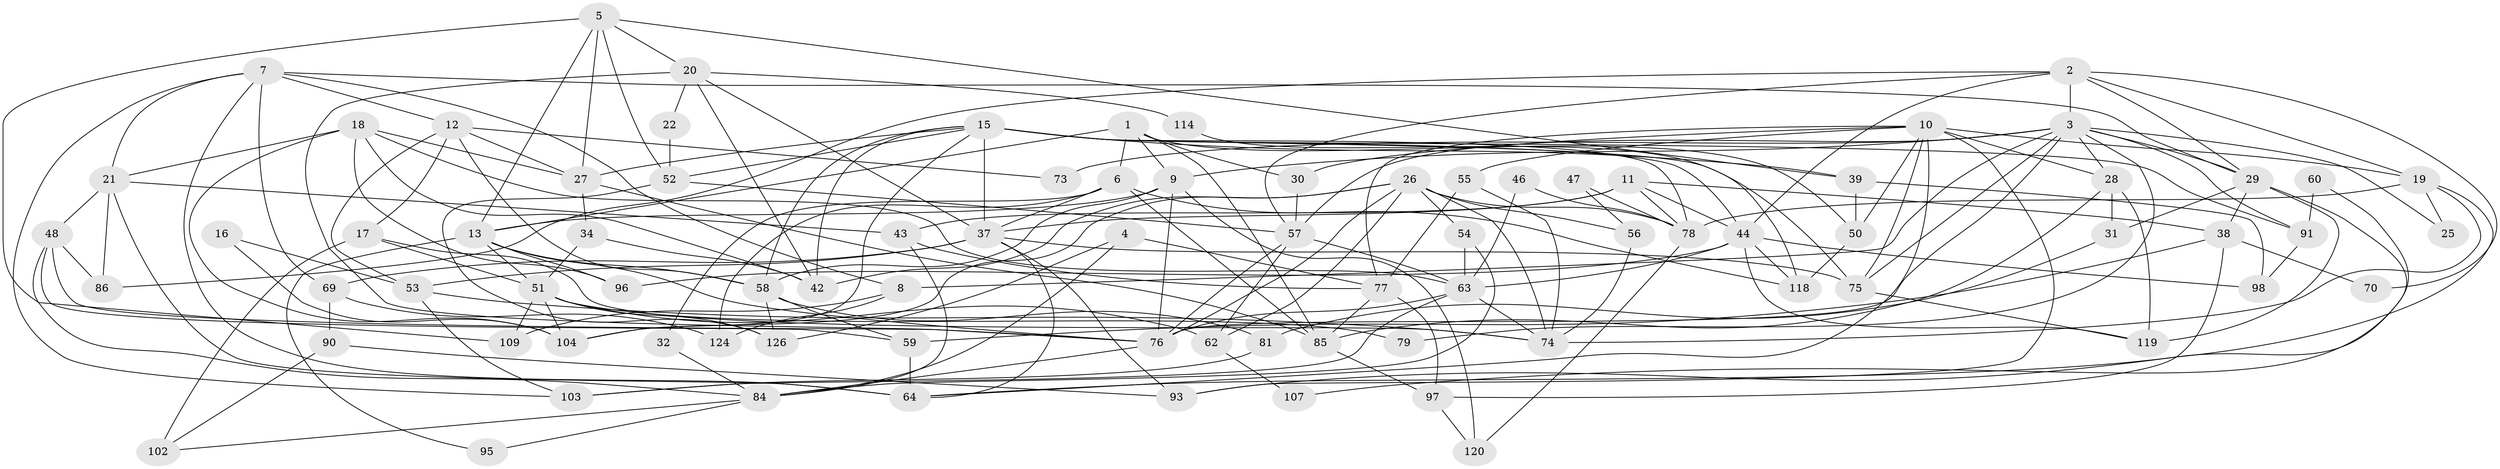// Generated by graph-tools (version 1.1) at 2025/52/02/27/25 19:52:08]
// undirected, 84 vertices, 202 edges
graph export_dot {
graph [start="1"]
  node [color=gray90,style=filled];
  1 [super="+92"];
  2 [super="+71"];
  3 [super="+45"];
  4;
  5 [super="+14"];
  6;
  7 [super="+80"];
  8 [super="+24"];
  9 [super="+116"];
  10 [super="+87"];
  11 [super="+88"];
  12 [super="+23"];
  13 [super="+67"];
  15 [super="+72"];
  16;
  17;
  18 [super="+40"];
  19 [super="+33"];
  20 [super="+49"];
  21 [super="+35"];
  22;
  25;
  26 [super="+123"];
  27 [super="+68"];
  28 [super="+36"];
  29 [super="+113"];
  30 [super="+61"];
  31;
  32;
  34 [super="+94"];
  37 [super="+41"];
  38;
  39;
  42 [super="+82"];
  43;
  44 [super="+111"];
  46;
  47;
  48;
  50;
  51 [super="+115"];
  52 [super="+89"];
  53 [super="+65"];
  54 [super="+122"];
  55;
  56;
  57 [super="+100"];
  58 [super="+66"];
  59 [super="+117"];
  60;
  62;
  63 [super="+125"];
  64 [super="+105"];
  69;
  70;
  73;
  74 [super="+99"];
  75 [super="+112"];
  76 [super="+106"];
  77 [super="+101"];
  78 [super="+83"];
  79;
  81;
  84 [super="+108"];
  85 [super="+110"];
  86;
  90 [super="+121"];
  91;
  93;
  95;
  96;
  97;
  98;
  102;
  103;
  104;
  107;
  109;
  114;
  118;
  119;
  120;
  124;
  126;
  1 -- 30;
  1 -- 9;
  1 -- 50;
  1 -- 85;
  1 -- 6;
  1 -- 13;
  2 -- 19;
  2 -- 29;
  2 -- 70;
  2 -- 86;
  2 -- 57;
  2 -- 44;
  2 -- 3;
  3 -- 9;
  3 -- 25;
  3 -- 73;
  3 -- 76;
  3 -- 8;
  3 -- 57;
  3 -- 91;
  3 -- 28;
  3 -- 29;
  3 -- 79;
  3 -- 75;
  4 -- 77;
  4 -- 126;
  4 -- 84;
  5 -- 39;
  5 -- 20;
  5 -- 52;
  5 -- 109;
  5 -- 27;
  5 -- 13;
  6 -- 32;
  6 -- 118;
  6 -- 124;
  6 -- 37;
  6 -- 85;
  7 -- 21;
  7 -- 64;
  7 -- 103;
  7 -- 69;
  7 -- 12;
  7 -- 29;
  7 -- 8;
  8 -- 124;
  8 -- 109;
  9 -- 58;
  9 -- 120;
  9 -- 76;
  9 -- 13;
  10 -- 55 [weight=2];
  10 -- 19;
  10 -- 64;
  10 -- 50;
  10 -- 93;
  10 -- 28;
  10 -- 77;
  10 -- 30;
  10 -- 75;
  11 -- 37;
  11 -- 38;
  11 -- 43;
  11 -- 44;
  11 -- 78 [weight=2];
  12 -- 17;
  12 -- 73;
  12 -- 58 [weight=2];
  12 -- 53;
  12 -- 27;
  13 -- 58;
  13 -- 76;
  13 -- 95;
  13 -- 51;
  13 -- 96;
  15 -- 104;
  15 -- 52;
  15 -- 58;
  15 -- 37;
  15 -- 78;
  15 -- 39;
  15 -- 42;
  15 -- 91;
  15 -- 44;
  15 -- 75;
  15 -- 27;
  16 -- 53;
  16 -- 104;
  17 -- 74;
  17 -- 102;
  17 -- 51;
  18 -- 21;
  18 -- 104;
  18 -- 96;
  18 -- 42;
  18 -- 63;
  18 -- 27;
  19 -- 25;
  19 -- 64;
  19 -- 78;
  19 -- 74;
  20 -- 22;
  20 -- 114;
  20 -- 37;
  20 -- 76;
  20 -- 42;
  21 -- 86;
  21 -- 48;
  21 -- 43;
  21 -- 64;
  22 -- 52;
  26 -- 56;
  26 -- 62;
  26 -- 74;
  26 -- 54;
  26 -- 104;
  26 -- 76 [weight=2];
  26 -- 78;
  26 -- 42;
  27 -- 85;
  27 -- 34;
  28 -- 119;
  28 -- 31;
  28 -- 85;
  29 -- 119;
  29 -- 38;
  29 -- 107;
  29 -- 31;
  30 -- 57;
  31 -- 81;
  32 -- 84;
  34 -- 51;
  34 -- 42;
  37 -- 64;
  37 -- 53 [weight=2];
  37 -- 69;
  37 -- 93;
  37 -- 75;
  38 -- 70;
  38 -- 97;
  38 -- 59;
  39 -- 50;
  39 -- 98;
  43 -- 84;
  43 -- 77;
  44 -- 119;
  44 -- 96;
  44 -- 98;
  44 -- 118;
  44 -- 63;
  46 -- 63;
  46 -- 78;
  47 -- 56;
  47 -- 78;
  48 -- 59;
  48 -- 76;
  48 -- 84;
  48 -- 86;
  50 -- 118;
  51 -- 104;
  51 -- 62;
  51 -- 79;
  51 -- 109;
  51 -- 126;
  52 -- 126;
  52 -- 57;
  53 -- 103;
  53 -- 74;
  54 -- 63;
  54 -- 84;
  55 -- 77;
  55 -- 74;
  56 -- 74;
  57 -- 76;
  57 -- 62;
  57 -- 63;
  58 -- 59;
  58 -- 81;
  58 -- 126;
  59 -- 64 [weight=2];
  60 -- 91;
  60 -- 93;
  62 -- 107;
  63 -- 74;
  63 -- 103;
  63 -- 76;
  69 -- 90;
  69 -- 124;
  75 -- 119;
  76 -- 84;
  77 -- 97;
  77 -- 85;
  78 -- 120;
  81 -- 103;
  84 -- 102;
  84 -- 95;
  85 -- 97;
  90 -- 93;
  90 -- 102;
  91 -- 98;
  97 -- 120;
  114 -- 118;
}
